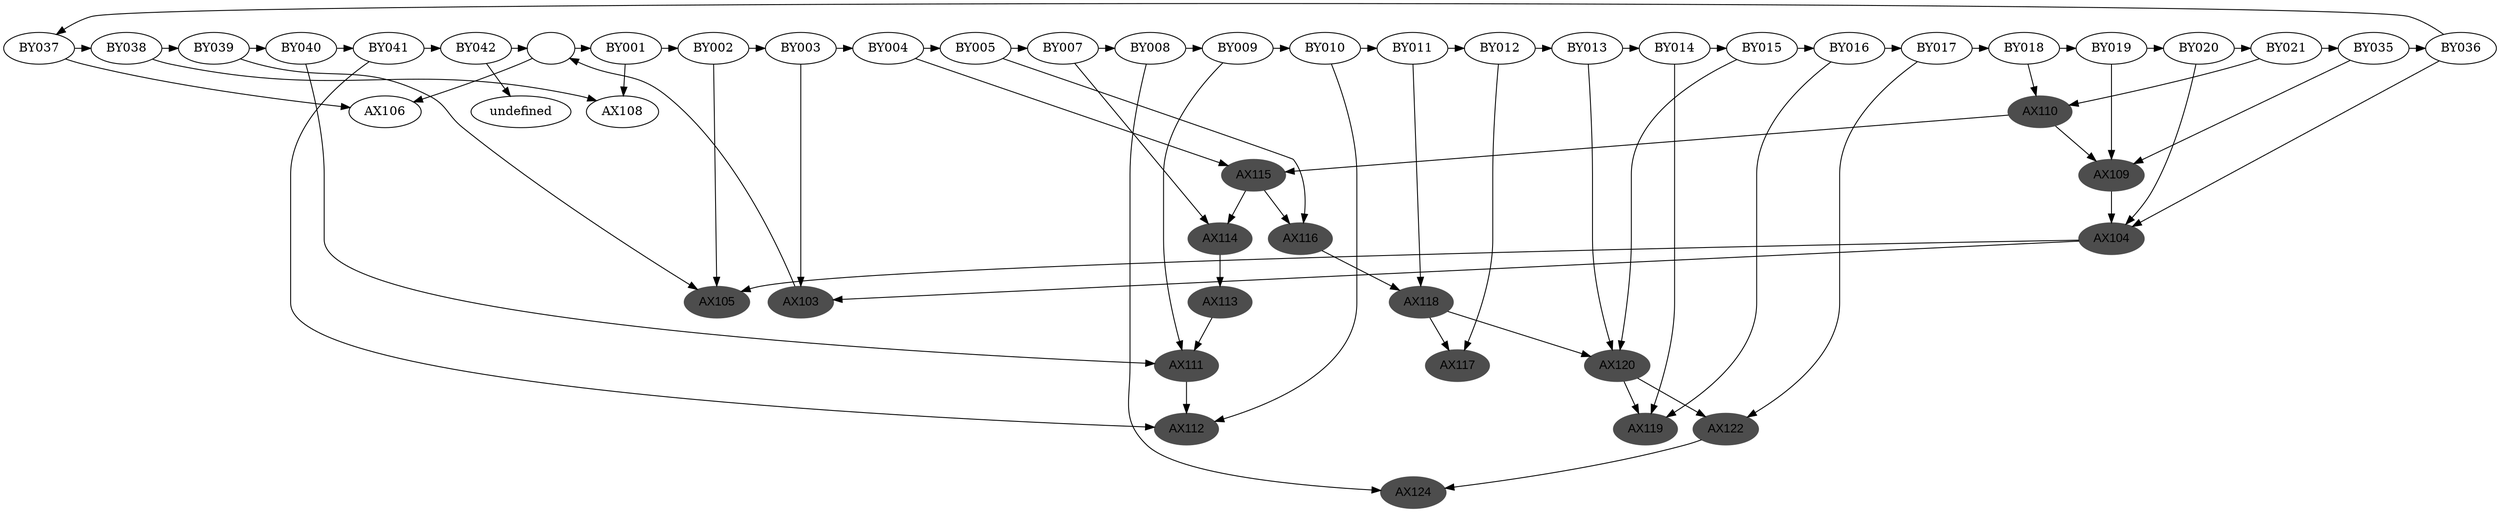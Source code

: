 digraph ListaArbol {
    subgraph lista{    {rank=same "" "BY001" "BY002" "BY003" "BY004" "BY005" "BY007" "BY008" "BY009" "BY010" "BY011" "BY012" "BY013" "BY014" "BY015" "BY016" "BY017" "BY018" "BY019" "BY020" "BY021" "BY035" "BY036" "BY037" "BY038" "BY039" "BY040" "BY041" "BY042" }
    "" -> "BY001";
    "BY001" -> "BY002";
    "BY002" -> "BY003";
    "BY003" -> "BY004";
    "BY004" -> "BY005";
    "BY005" -> "BY007";
    "BY007" -> "BY008";
    "BY008" -> "BY009";
    "BY009" -> "BY010";
    "BY010" -> "BY011";
    "BY011" -> "BY012";
    "BY012" -> "BY013";
    "BY013" -> "BY014";
    "BY014" -> "BY015";
    "BY015" -> "BY016";
    "BY016" -> "BY017";
    "BY017" -> "BY018";
    "BY018" -> "BY019";
    "BY019" -> "BY020";
    "BY020" -> "BY021";
    "BY021" -> "BY035";
    "BY035" -> "BY036";
    "BY036" -> "BY037";
    "BY037" -> "BY038";
    "BY038" -> "BY039";
    "BY039" -> "BY040";
    "BY040" -> "BY041";
    "BY041" -> "BY042";
    "BY042" -> "";
}
subgraph BINARIO {
    node [fontname="Arial", color=gray30, style=filled];
    "AX110" -> "AX109";
    "AX109" -> "AX104";
    "AX104" -> "AX103";
    "AX103" -> "";
    "AX104" -> "AX105";
    "AX110" -> "AX115";
    "AX115" -> "AX114";
    "AX114" -> "AX113";
    "AX113" -> "AX111";
    "AX111" -> "AX112";
    "AX115" -> "AX116";
    "AX116" -> "AX118";
    "AX118" -> "AX117";
    "AX118" -> "AX120";
    "AX120" -> "AX119";
    "AX120" -> "AX122";
    "AX122" -> "AX124";
}

    "" -> "AX106";
    "BY001" -> "AX108";
    "BY002" -> "AX105";
    "BY003" -> "AX103";
    "BY004" -> "AX115";
    "BY005" -> "AX116";
    "BY007" -> "AX114";
    "BY008" -> "AX124";
    "BY009" -> "AX111";
    "BY010" -> "AX112";
    "BY011" -> "AX118";
    "BY012" -> "AX117";
    "BY013" -> "AX120";
    "BY014" -> "AX119";
    "BY015" -> "AX120";
    "BY016" -> "AX119";
    "BY017" -> "AX122";
    "BY018" -> "AX110";
    "BY019" -> "AX109";
    "BY020" -> "AX104";
    "BY021" -> "AX110";
    "BY035" -> "AX109";
    "BY036" -> "AX104";
    "BY037" -> "AX106";
    "BY038" -> "AX108";
    "BY039" -> "AX105";
    "BY040" -> "AX111";
    "BY041" -> "AX112";
    "BY042" -> "undefined";
}
